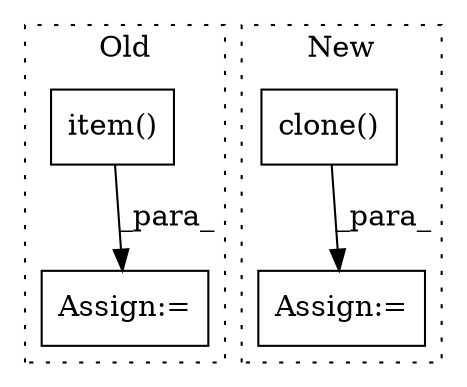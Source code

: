digraph G {
subgraph cluster0 {
1 [label="item()" a="75" s="10967" l="15" shape="box"];
3 [label="Assign:=" a="68" s="11371" l="3" shape="box"];
label = "Old";
style="dotted";
}
subgraph cluster1 {
2 [label="clone()" a="75" s="11188" l="35" shape="box"];
4 [label="Assign:=" a="68" s="11185" l="3" shape="box"];
label = "New";
style="dotted";
}
1 -> 3 [label="_para_"];
2 -> 4 [label="_para_"];
}